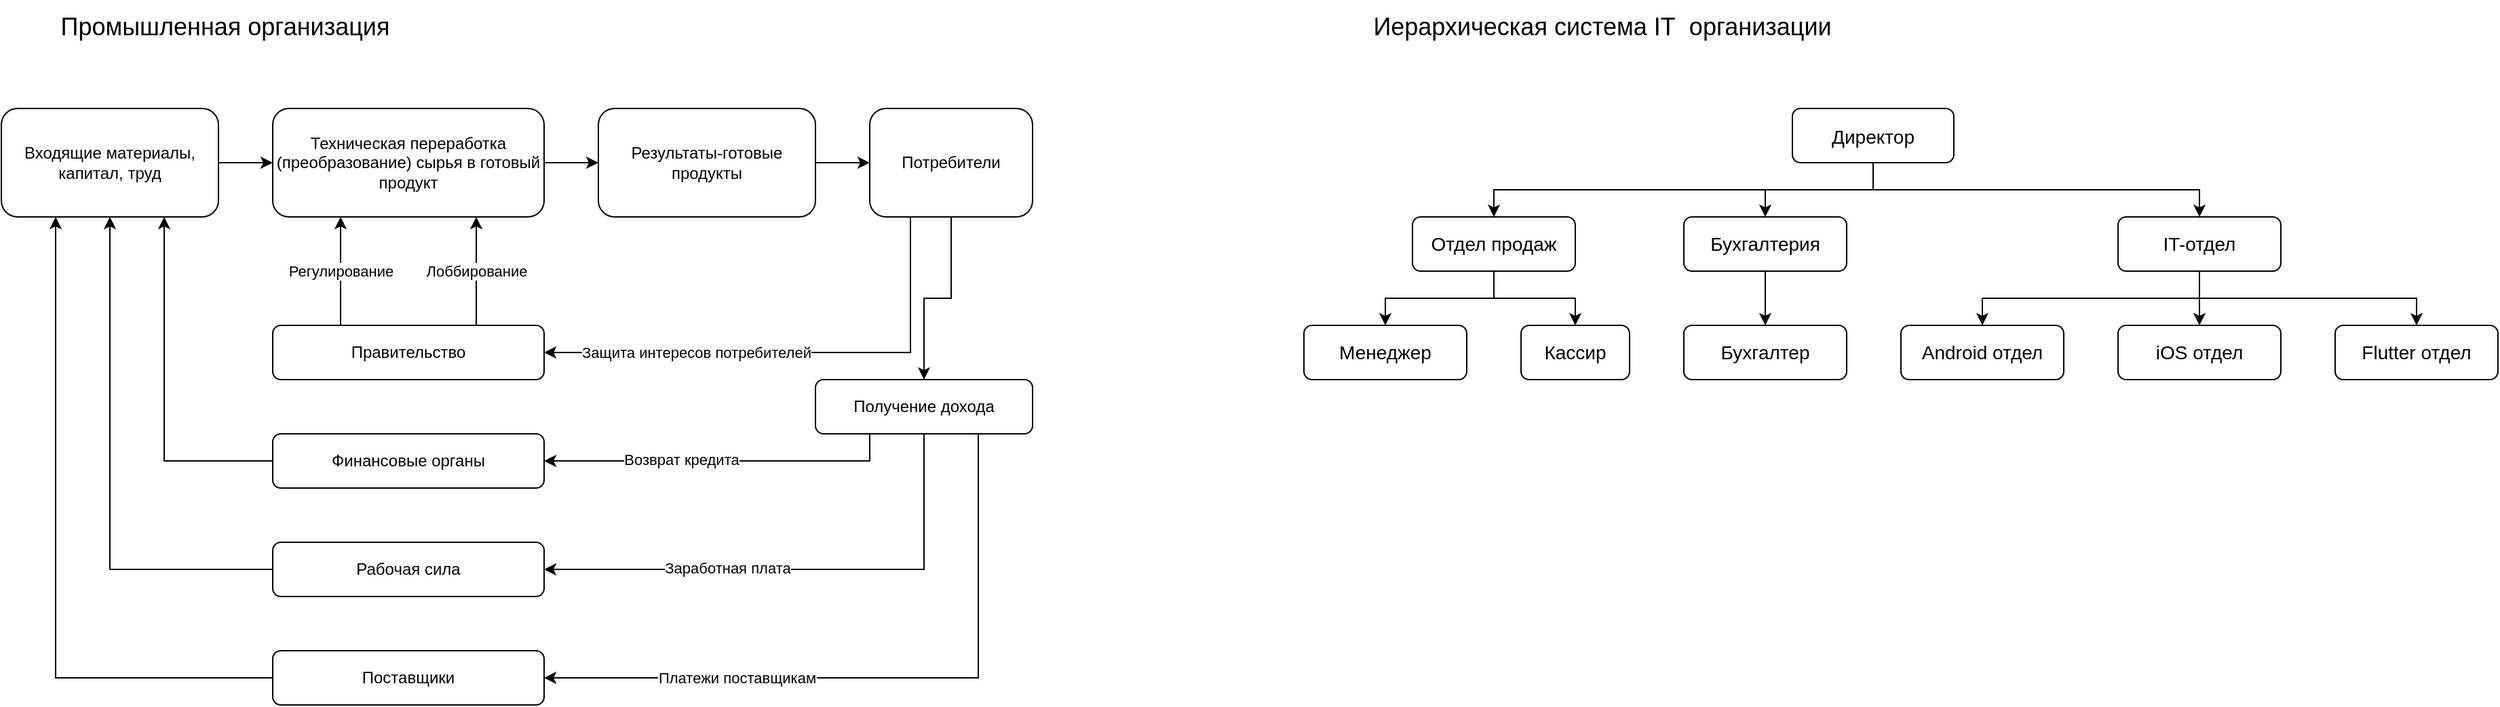 <mxfile version="20.3.0" type="github">
  <diagram id="WiuyMp_RUBwJ1tMxnkiM" name="Страница 1">
    <mxGraphModel dx="1113" dy="760" grid="1" gridSize="10" guides="1" tooltips="1" connect="1" arrows="1" fold="1" page="1" pageScale="1" pageWidth="827" pageHeight="1169" math="0" shadow="0">
      <root>
        <mxCell id="0" />
        <mxCell id="1" parent="0" />
        <mxCell id="XUD_TKHbQNdrTEIZYywG-11" value="" style="edgeStyle=orthogonalEdgeStyle;rounded=0;orthogonalLoop=1;jettySize=auto;html=1;" edge="1" parent="1" source="XUD_TKHbQNdrTEIZYywG-1" target="XUD_TKHbQNdrTEIZYywG-2">
          <mxGeometry relative="1" as="geometry" />
        </mxCell>
        <mxCell id="XUD_TKHbQNdrTEIZYywG-1" value="Техническая переработка (преобразование) сырья в готовый продукт" style="rounded=1;whiteSpace=wrap;html=1;" vertex="1" parent="1">
          <mxGeometry x="320" y="200" width="200" height="80" as="geometry" />
        </mxCell>
        <mxCell id="XUD_TKHbQNdrTEIZYywG-12" value="" style="edgeStyle=orthogonalEdgeStyle;rounded=0;orthogonalLoop=1;jettySize=auto;html=1;" edge="1" parent="1" source="XUD_TKHbQNdrTEIZYywG-2" target="XUD_TKHbQNdrTEIZYywG-3">
          <mxGeometry relative="1" as="geometry" />
        </mxCell>
        <mxCell id="XUD_TKHbQNdrTEIZYywG-2" value="Результаты-готовые продукты" style="rounded=1;whiteSpace=wrap;html=1;" vertex="1" parent="1">
          <mxGeometry x="560" y="200" width="160" height="80" as="geometry" />
        </mxCell>
        <mxCell id="XUD_TKHbQNdrTEIZYywG-13" value="" style="edgeStyle=orthogonalEdgeStyle;rounded=0;orthogonalLoop=1;jettySize=auto;html=1;" edge="1" parent="1" source="XUD_TKHbQNdrTEIZYywG-3" target="XUD_TKHbQNdrTEIZYywG-6">
          <mxGeometry relative="1" as="geometry" />
        </mxCell>
        <mxCell id="XUD_TKHbQNdrTEIZYywG-17" style="edgeStyle=orthogonalEdgeStyle;rounded=0;orthogonalLoop=1;jettySize=auto;html=1;exitX=0.25;exitY=1;exitDx=0;exitDy=0;entryX=1;entryY=0.5;entryDx=0;entryDy=0;" edge="1" parent="1" source="XUD_TKHbQNdrTEIZYywG-3" target="XUD_TKHbQNdrTEIZYywG-5">
          <mxGeometry relative="1" as="geometry" />
        </mxCell>
        <mxCell id="XUD_TKHbQNdrTEIZYywG-18" value="Защита интересов потребителей" style="edgeLabel;html=1;align=center;verticalAlign=middle;resizable=0;points=[];" vertex="1" connectable="0" parent="XUD_TKHbQNdrTEIZYywG-17">
          <mxGeometry x="0.395" relative="1" as="geometry">
            <mxPoint as="offset" />
          </mxGeometry>
        </mxCell>
        <mxCell id="XUD_TKHbQNdrTEIZYywG-3" value="Потребители" style="rounded=1;whiteSpace=wrap;html=1;" vertex="1" parent="1">
          <mxGeometry x="760" y="200" width="120" height="80" as="geometry" />
        </mxCell>
        <mxCell id="XUD_TKHbQNdrTEIZYywG-10" value="" style="edgeStyle=orthogonalEdgeStyle;rounded=0;orthogonalLoop=1;jettySize=auto;html=1;" edge="1" parent="1" source="XUD_TKHbQNdrTEIZYywG-4" target="XUD_TKHbQNdrTEIZYywG-1">
          <mxGeometry relative="1" as="geometry" />
        </mxCell>
        <mxCell id="XUD_TKHbQNdrTEIZYywG-4" value="Входящие материалы, капитал, труд" style="rounded=1;whiteSpace=wrap;html=1;" vertex="1" parent="1">
          <mxGeometry x="120" y="200" width="160" height="80" as="geometry" />
        </mxCell>
        <mxCell id="XUD_TKHbQNdrTEIZYywG-14" style="edgeStyle=orthogonalEdgeStyle;rounded=0;orthogonalLoop=1;jettySize=auto;html=1;exitX=0.75;exitY=0;exitDx=0;exitDy=0;entryX=0.75;entryY=1;entryDx=0;entryDy=0;" edge="1" parent="1" source="XUD_TKHbQNdrTEIZYywG-5" target="XUD_TKHbQNdrTEIZYywG-1">
          <mxGeometry relative="1" as="geometry" />
        </mxCell>
        <mxCell id="XUD_TKHbQNdrTEIZYywG-16" value="Лоббирование" style="edgeLabel;html=1;align=center;verticalAlign=middle;resizable=0;points=[];" vertex="1" connectable="0" parent="XUD_TKHbQNdrTEIZYywG-14">
          <mxGeometry x="0.037" relative="1" as="geometry">
            <mxPoint y="1" as="offset" />
          </mxGeometry>
        </mxCell>
        <mxCell id="XUD_TKHbQNdrTEIZYywG-15" value="Регулирование" style="edgeStyle=orthogonalEdgeStyle;rounded=0;orthogonalLoop=1;jettySize=auto;html=1;exitX=0.25;exitY=0;exitDx=0;exitDy=0;entryX=0.25;entryY=1;entryDx=0;entryDy=0;" edge="1" parent="1" source="XUD_TKHbQNdrTEIZYywG-5" target="XUD_TKHbQNdrTEIZYywG-1">
          <mxGeometry relative="1" as="geometry" />
        </mxCell>
        <mxCell id="XUD_TKHbQNdrTEIZYywG-5" value="Правительство" style="rounded=1;whiteSpace=wrap;html=1;" vertex="1" parent="1">
          <mxGeometry x="320" y="360" width="200" height="40" as="geometry" />
        </mxCell>
        <mxCell id="XUD_TKHbQNdrTEIZYywG-19" style="edgeStyle=orthogonalEdgeStyle;rounded=0;orthogonalLoop=1;jettySize=auto;html=1;exitX=0.25;exitY=1;exitDx=0;exitDy=0;entryX=1;entryY=0.5;entryDx=0;entryDy=0;" edge="1" parent="1" source="XUD_TKHbQNdrTEIZYywG-6" target="XUD_TKHbQNdrTEIZYywG-7">
          <mxGeometry relative="1" as="geometry" />
        </mxCell>
        <mxCell id="XUD_TKHbQNdrTEIZYywG-25" value="Возврат кредита" style="edgeLabel;html=1;align=center;verticalAlign=middle;resizable=0;points=[];" vertex="1" connectable="0" parent="XUD_TKHbQNdrTEIZYywG-19">
          <mxGeometry x="0.223" y="-1" relative="1" as="geometry">
            <mxPoint as="offset" />
          </mxGeometry>
        </mxCell>
        <mxCell id="XUD_TKHbQNdrTEIZYywG-20" style="edgeStyle=orthogonalEdgeStyle;rounded=0;orthogonalLoop=1;jettySize=auto;html=1;exitX=0.5;exitY=1;exitDx=0;exitDy=0;entryX=1;entryY=0.5;entryDx=0;entryDy=0;" edge="1" parent="1" source="XUD_TKHbQNdrTEIZYywG-6" target="XUD_TKHbQNdrTEIZYywG-8">
          <mxGeometry relative="1" as="geometry" />
        </mxCell>
        <mxCell id="XUD_TKHbQNdrTEIZYywG-26" value="Заработная плата" style="edgeLabel;html=1;align=center;verticalAlign=middle;resizable=0;points=[];" vertex="1" connectable="0" parent="XUD_TKHbQNdrTEIZYywG-20">
          <mxGeometry x="0.289" y="-1" relative="1" as="geometry">
            <mxPoint as="offset" />
          </mxGeometry>
        </mxCell>
        <mxCell id="XUD_TKHbQNdrTEIZYywG-21" style="edgeStyle=orthogonalEdgeStyle;rounded=0;orthogonalLoop=1;jettySize=auto;html=1;exitX=0.75;exitY=1;exitDx=0;exitDy=0;entryX=1;entryY=0.5;entryDx=0;entryDy=0;" edge="1" parent="1" source="XUD_TKHbQNdrTEIZYywG-6" target="XUD_TKHbQNdrTEIZYywG-9">
          <mxGeometry relative="1" as="geometry" />
        </mxCell>
        <mxCell id="XUD_TKHbQNdrTEIZYywG-27" value="Платежи поставщикам" style="edgeLabel;html=1;align=center;verticalAlign=middle;resizable=0;points=[];" vertex="1" connectable="0" parent="XUD_TKHbQNdrTEIZYywG-21">
          <mxGeometry x="0.432" relative="1" as="geometry">
            <mxPoint as="offset" />
          </mxGeometry>
        </mxCell>
        <mxCell id="XUD_TKHbQNdrTEIZYywG-6" value="Получение дохода" style="rounded=1;whiteSpace=wrap;html=1;" vertex="1" parent="1">
          <mxGeometry x="720" y="400" width="160" height="40" as="geometry" />
        </mxCell>
        <mxCell id="XUD_TKHbQNdrTEIZYywG-22" style="edgeStyle=orthogonalEdgeStyle;rounded=0;orthogonalLoop=1;jettySize=auto;html=1;exitX=0;exitY=0.5;exitDx=0;exitDy=0;entryX=0.75;entryY=1;entryDx=0;entryDy=0;" edge="1" parent="1" source="XUD_TKHbQNdrTEIZYywG-7" target="XUD_TKHbQNdrTEIZYywG-4">
          <mxGeometry relative="1" as="geometry" />
        </mxCell>
        <mxCell id="XUD_TKHbQNdrTEIZYywG-7" value="Финансовые органы" style="rounded=1;whiteSpace=wrap;html=1;" vertex="1" parent="1">
          <mxGeometry x="320" y="440" width="200" height="40" as="geometry" />
        </mxCell>
        <mxCell id="XUD_TKHbQNdrTEIZYywG-23" style="edgeStyle=orthogonalEdgeStyle;rounded=0;orthogonalLoop=1;jettySize=auto;html=1;exitX=0;exitY=0.5;exitDx=0;exitDy=0;entryX=0.5;entryY=1;entryDx=0;entryDy=0;" edge="1" parent="1" source="XUD_TKHbQNdrTEIZYywG-8" target="XUD_TKHbQNdrTEIZYywG-4">
          <mxGeometry relative="1" as="geometry" />
        </mxCell>
        <mxCell id="XUD_TKHbQNdrTEIZYywG-8" value="Рабочая сила" style="rounded=1;whiteSpace=wrap;html=1;" vertex="1" parent="1">
          <mxGeometry x="320" y="520" width="200" height="40" as="geometry" />
        </mxCell>
        <mxCell id="XUD_TKHbQNdrTEIZYywG-24" style="edgeStyle=orthogonalEdgeStyle;rounded=0;orthogonalLoop=1;jettySize=auto;html=1;exitX=0;exitY=0.5;exitDx=0;exitDy=0;entryX=0.25;entryY=1;entryDx=0;entryDy=0;" edge="1" parent="1" source="XUD_TKHbQNdrTEIZYywG-9" target="XUD_TKHbQNdrTEIZYywG-4">
          <mxGeometry relative="1" as="geometry" />
        </mxCell>
        <mxCell id="XUD_TKHbQNdrTEIZYywG-9" value="Поставщики" style="rounded=1;whiteSpace=wrap;html=1;" vertex="1" parent="1">
          <mxGeometry x="320" y="600" width="200" height="40" as="geometry" />
        </mxCell>
        <mxCell id="XUD_TKHbQNdrTEIZYywG-28" value="&lt;font style=&quot;font-size: 18px;&quot;&gt;Промышленная организация&lt;/font&gt;" style="text;html=1;strokeColor=none;fillColor=none;align=center;verticalAlign=middle;whiteSpace=wrap;rounded=0;" vertex="1" parent="1">
          <mxGeometry x="120" y="120" width="330" height="40" as="geometry" />
        </mxCell>
        <mxCell id="XUD_TKHbQNdrTEIZYywG-40" style="edgeStyle=orthogonalEdgeStyle;rounded=0;orthogonalLoop=1;jettySize=auto;html=1;exitX=0.5;exitY=1;exitDx=0;exitDy=0;entryX=0.5;entryY=0;entryDx=0;entryDy=0;fontSize=14;" edge="1" parent="1" source="XUD_TKHbQNdrTEIZYywG-29" target="XUD_TKHbQNdrTEIZYywG-33">
          <mxGeometry relative="1" as="geometry" />
        </mxCell>
        <mxCell id="XUD_TKHbQNdrTEIZYywG-41" style="edgeStyle=orthogonalEdgeStyle;rounded=0;orthogonalLoop=1;jettySize=auto;html=1;exitX=0.5;exitY=1;exitDx=0;exitDy=0;entryX=0.5;entryY=0;entryDx=0;entryDy=0;fontSize=14;" edge="1" parent="1" source="XUD_TKHbQNdrTEIZYywG-29" target="XUD_TKHbQNdrTEIZYywG-30">
          <mxGeometry relative="1" as="geometry" />
        </mxCell>
        <mxCell id="XUD_TKHbQNdrTEIZYywG-42" style="edgeStyle=orthogonalEdgeStyle;rounded=0;orthogonalLoop=1;jettySize=auto;html=1;exitX=0.5;exitY=1;exitDx=0;exitDy=0;entryX=0.5;entryY=0;entryDx=0;entryDy=0;fontSize=14;" edge="1" parent="1" source="XUD_TKHbQNdrTEIZYywG-29" target="XUD_TKHbQNdrTEIZYywG-31">
          <mxGeometry relative="1" as="geometry" />
        </mxCell>
        <mxCell id="XUD_TKHbQNdrTEIZYywG-29" value="&lt;font style=&quot;font-size: 14px;&quot;&gt;Директор&lt;/font&gt;" style="rounded=1;whiteSpace=wrap;html=1;fontSize=18;" vertex="1" parent="1">
          <mxGeometry x="1440" y="200" width="119" height="40" as="geometry" />
        </mxCell>
        <mxCell id="XUD_TKHbQNdrTEIZYywG-43" style="edgeStyle=orthogonalEdgeStyle;rounded=0;orthogonalLoop=1;jettySize=auto;html=1;exitX=0.5;exitY=1;exitDx=0;exitDy=0;entryX=0.5;entryY=0;entryDx=0;entryDy=0;fontSize=14;" edge="1" parent="1" source="XUD_TKHbQNdrTEIZYywG-30" target="XUD_TKHbQNdrTEIZYywG-32">
          <mxGeometry relative="1" as="geometry" />
        </mxCell>
        <mxCell id="XUD_TKHbQNdrTEIZYywG-45" style="edgeStyle=orthogonalEdgeStyle;rounded=0;orthogonalLoop=1;jettySize=auto;html=1;exitX=0.5;exitY=1;exitDx=0;exitDy=0;entryX=0.5;entryY=0;entryDx=0;entryDy=0;fontSize=14;" edge="1" parent="1" source="XUD_TKHbQNdrTEIZYywG-30" target="XUD_TKHbQNdrTEIZYywG-34">
          <mxGeometry relative="1" as="geometry" />
        </mxCell>
        <mxCell id="XUD_TKHbQNdrTEIZYywG-30" value="Отдел продаж" style="rounded=1;whiteSpace=wrap;html=1;fontSize=14;" vertex="1" parent="1">
          <mxGeometry x="1160" y="280" width="120" height="40" as="geometry" />
        </mxCell>
        <mxCell id="XUD_TKHbQNdrTEIZYywG-46" style="edgeStyle=orthogonalEdgeStyle;rounded=0;orthogonalLoop=1;jettySize=auto;html=1;exitX=0.5;exitY=1;exitDx=0;exitDy=0;entryX=0.5;entryY=0;entryDx=0;entryDy=0;fontSize=14;" edge="1" parent="1" source="XUD_TKHbQNdrTEIZYywG-31" target="XUD_TKHbQNdrTEIZYywG-35">
          <mxGeometry relative="1" as="geometry" />
        </mxCell>
        <mxCell id="XUD_TKHbQNdrTEIZYywG-31" value="Бухгалтерия" style="rounded=1;whiteSpace=wrap;html=1;fontSize=14;" vertex="1" parent="1">
          <mxGeometry x="1360" y="280" width="120" height="40" as="geometry" />
        </mxCell>
        <mxCell id="XUD_TKHbQNdrTEIZYywG-32" value="Менеджер" style="rounded=1;whiteSpace=wrap;html=1;fontSize=14;" vertex="1" parent="1">
          <mxGeometry x="1080" y="360" width="120" height="40" as="geometry" />
        </mxCell>
        <mxCell id="XUD_TKHbQNdrTEIZYywG-47" style="edgeStyle=orthogonalEdgeStyle;rounded=0;orthogonalLoop=1;jettySize=auto;html=1;exitX=0.5;exitY=1;exitDx=0;exitDy=0;entryX=0.5;entryY=0;entryDx=0;entryDy=0;fontSize=14;" edge="1" parent="1" source="XUD_TKHbQNdrTEIZYywG-33" target="XUD_TKHbQNdrTEIZYywG-36">
          <mxGeometry relative="1" as="geometry" />
        </mxCell>
        <mxCell id="XUD_TKHbQNdrTEIZYywG-48" style="edgeStyle=orthogonalEdgeStyle;rounded=0;orthogonalLoop=1;jettySize=auto;html=1;exitX=0.5;exitY=1;exitDx=0;exitDy=0;entryX=0.5;entryY=0;entryDx=0;entryDy=0;fontSize=14;" edge="1" parent="1" source="XUD_TKHbQNdrTEIZYywG-33" target="XUD_TKHbQNdrTEIZYywG-38">
          <mxGeometry relative="1" as="geometry" />
        </mxCell>
        <mxCell id="XUD_TKHbQNdrTEIZYywG-49" style="edgeStyle=orthogonalEdgeStyle;rounded=0;orthogonalLoop=1;jettySize=auto;html=1;exitX=0.5;exitY=1;exitDx=0;exitDy=0;entryX=0.5;entryY=0;entryDx=0;entryDy=0;fontSize=14;" edge="1" parent="1" source="XUD_TKHbQNdrTEIZYywG-33" target="XUD_TKHbQNdrTEIZYywG-39">
          <mxGeometry relative="1" as="geometry" />
        </mxCell>
        <mxCell id="XUD_TKHbQNdrTEIZYywG-33" value="IT-отдел" style="rounded=1;whiteSpace=wrap;html=1;fontSize=14;" vertex="1" parent="1">
          <mxGeometry x="1680" y="280" width="120" height="40" as="geometry" />
        </mxCell>
        <mxCell id="XUD_TKHbQNdrTEIZYywG-34" value="Кассир" style="rounded=1;whiteSpace=wrap;html=1;fontSize=14;" vertex="1" parent="1">
          <mxGeometry x="1240" y="360" width="80" height="40" as="geometry" />
        </mxCell>
        <mxCell id="XUD_TKHbQNdrTEIZYywG-35" value="Бухгалтер" style="rounded=1;whiteSpace=wrap;html=1;fontSize=14;" vertex="1" parent="1">
          <mxGeometry x="1360" y="360" width="120" height="40" as="geometry" />
        </mxCell>
        <mxCell id="XUD_TKHbQNdrTEIZYywG-36" value="Android отдел" style="rounded=1;whiteSpace=wrap;html=1;fontSize=14;" vertex="1" parent="1">
          <mxGeometry x="1520" y="360" width="120" height="40" as="geometry" />
        </mxCell>
        <mxCell id="XUD_TKHbQNdrTEIZYywG-38" value="iOS отдел" style="rounded=1;whiteSpace=wrap;html=1;fontSize=14;" vertex="1" parent="1">
          <mxGeometry x="1680" y="360" width="120" height="40" as="geometry" />
        </mxCell>
        <mxCell id="XUD_TKHbQNdrTEIZYywG-39" value="Flutter отдел" style="rounded=1;whiteSpace=wrap;html=1;fontSize=14;" vertex="1" parent="1">
          <mxGeometry x="1840" y="360" width="120" height="40" as="geometry" />
        </mxCell>
        <mxCell id="XUD_TKHbQNdrTEIZYywG-51" value="&lt;font style=&quot;font-size: 18px;&quot;&gt;Иерархическая система IT&amp;nbsp; организации&lt;/font&gt;" style="text;html=1;strokeColor=none;fillColor=none;align=center;verticalAlign=middle;whiteSpace=wrap;rounded=0;" vertex="1" parent="1">
          <mxGeometry x="1080" y="120" width="440" height="40" as="geometry" />
        </mxCell>
      </root>
    </mxGraphModel>
  </diagram>
</mxfile>
